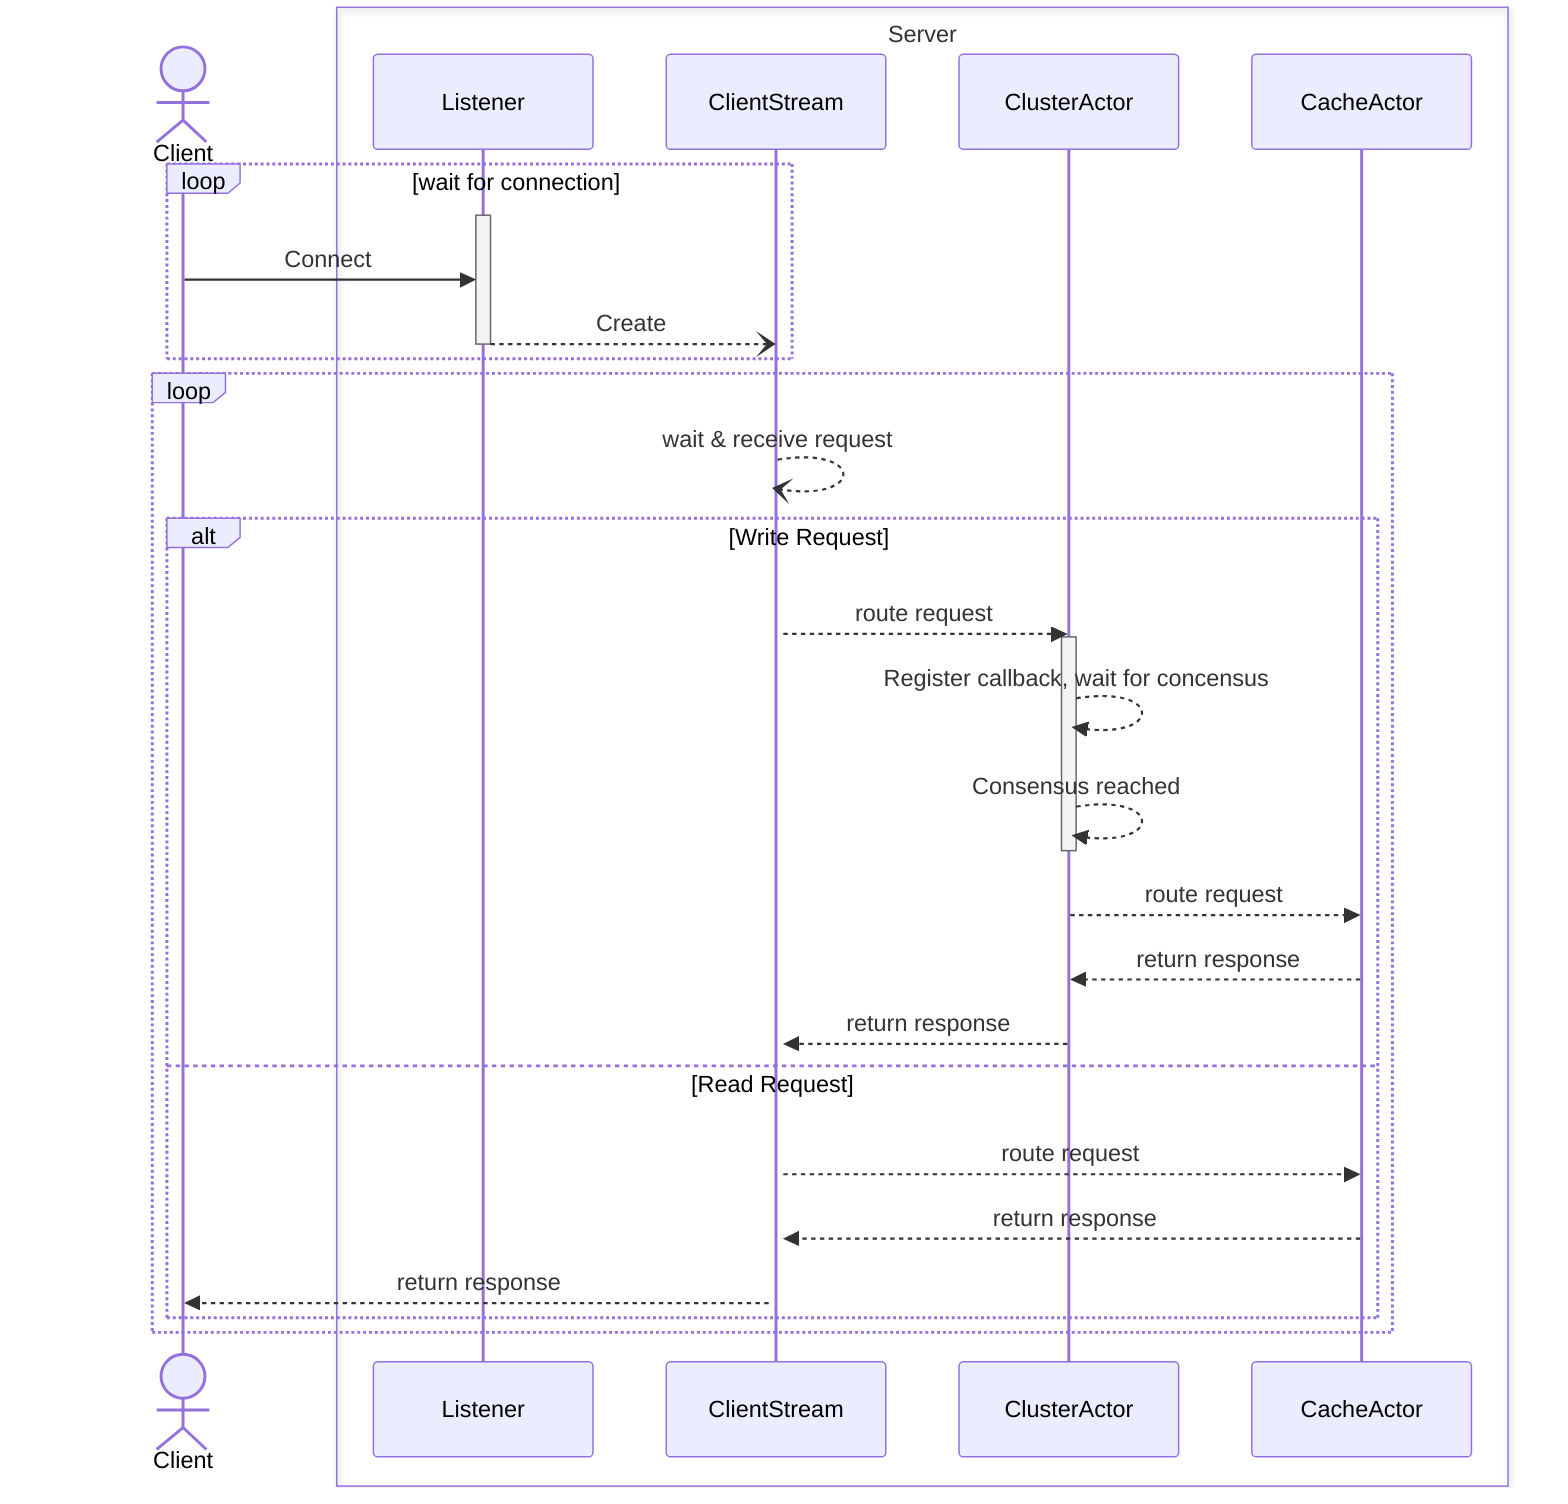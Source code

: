 sequenceDiagram
    actor C as Client
    Box Server
    participant Listener
    participant Stream as ClientStream
    participant CL as ClusterActor
    participant CA as CacheActor
    
    end
    
    loop wait for connection
        activate Listener
        C ->> Listener: Connect
        Listener --) Stream : Create
        deactivate Listener
    end

    loop 
        Stream --)+ Stream: wait & receive request
        alt Write Request
            Stream -->> CL: route request
            activate CL
            CL -->> CL : Register callback, wait for concensus
            CL -->> CL : Consensus reached
            deactivate CL
            CL -->> CA : route request
            CA -->> CL: return response
            CL -->> Stream: return response
        else  Read Request
        Stream -->> CA: route request
        CA -->> Stream: return response
        Stream -->> C: return response
        end
    end